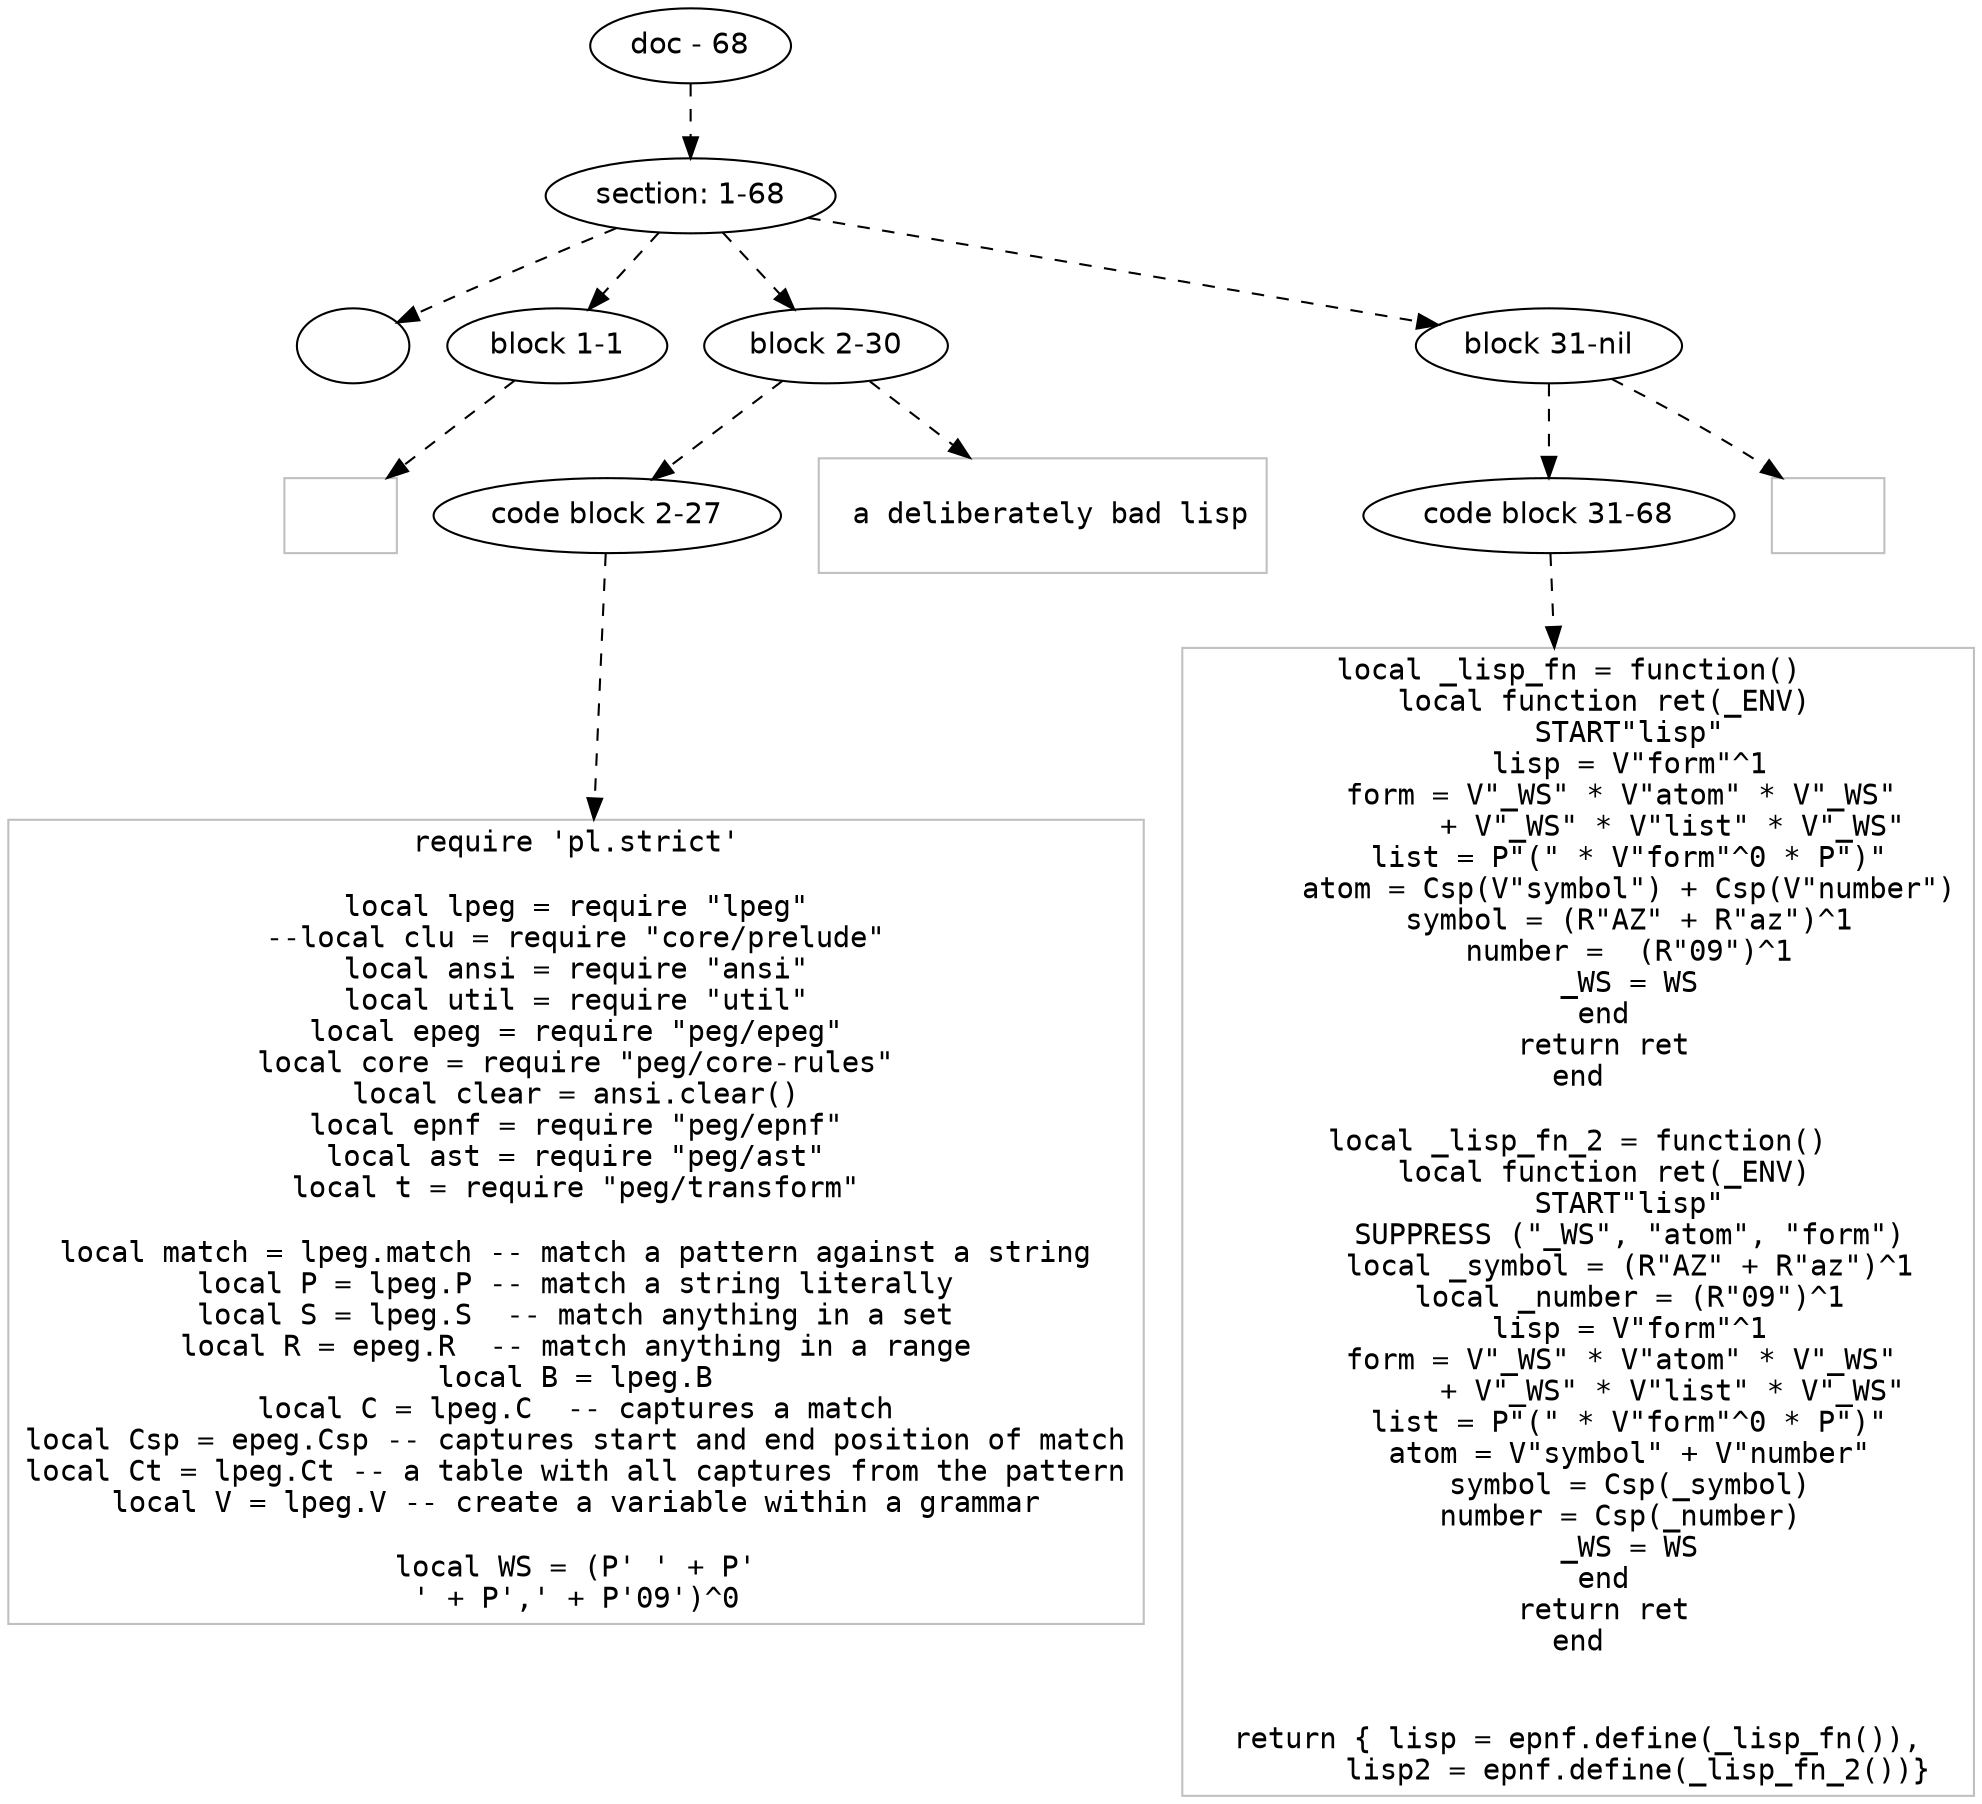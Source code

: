 digraph hierarchy {

node [fontname=Helvetica]
edge [style=dashed]

doc_0 [label="doc - 68"]

doc_0 -> { section_1}
{rank=same; section_1}

section_1 [label="section: 1-68"]

section_1 -> { header_2 block_3 block_4 block_5}
{rank=same; header_2 block_3 block_4 block_5}

header_2 [label=""]
block_3 [label="block 1-1"]
block_4 [label="block 2-30"]
block_5 [label="block 31-nil"]


block_3 -> leaf_6
leaf_6  [color=Gray,shape=rectangle,fontname=Inconsolata,label=""]block_4 -> { codeblock_7}
{rank=same; codeblock_7}

codeblock_7 [label="code block 2-27"]


codeblock_7 -> leaf_8
leaf_8  [color=Gray,shape=rectangle,fontname=Inconsolata,label="require 'pl.strict'

local lpeg = require \"lpeg\"
--local clu = require \"core/prelude\"
local ansi = require \"ansi\"
local util = require \"util\"
local epeg = require \"peg/epeg\"
local core = require \"peg/core-rules\"
local clear = ansi.clear()
local epnf = require \"peg/epnf\"
local ast = require \"peg/ast\"
local t = require \"peg/transform\"

local match = lpeg.match -- match a pattern against a string
local P = lpeg.P -- match a string literally
local S = lpeg.S  -- match anything in a set
local R = epeg.R  -- match anything in a range
local B = lpeg.B
local C = lpeg.C  -- captures a match
local Csp = epeg.Csp -- captures start and end position of match
local Ct = lpeg.Ct -- a table with all captures from the pattern
local V = lpeg.V -- create a variable within a grammar

local WS = (P' ' + P'\n' + P',' + P'\09')^0
"]
block_4 -> leaf_9
leaf_9  [color=Gray,shape=rectangle,fontname=Inconsolata,label="
 a deliberately bad lisp

"]block_5 -> { codeblock_10}
{rank=same; codeblock_10}

codeblock_10 [label="code block 31-68"]


codeblock_10 -> leaf_11
leaf_11  [color=Gray,shape=rectangle,fontname=Inconsolata,label="local _lisp_fn = function() 
   local function ret(_ENV)
      START\"lisp\"
      lisp = V\"form\"^1
      form = V\"_WS\" * V\"atom\" * V\"_WS\" 
           + V\"_WS\" * V\"list\" * V\"_WS\"
      list = P\"(\" * V\"form\"^0 * P\")\"
      atom = Csp(V\"symbol\") + Csp(V\"number\")
      symbol = (R\"AZ\" + R\"az\")^1
      number =  (R\"09\")^1
      _WS = WS
   end
   return ret
end

local _lisp_fn_2 = function()
   local function ret(_ENV)
      START\"lisp\"
      SUPPRESS (\"_WS\", \"atom\", \"form\")
      local _symbol = (R\"AZ\" + R\"az\")^1
      local _number = (R\"09\")^1
      lisp = V\"form\"^1
      form = V\"_WS\" * V\"atom\" * V\"_WS\" 
           + V\"_WS\" * V\"list\" * V\"_WS\"
      list = P\"(\" * V\"form\"^0 * P\")\"
      atom = V\"symbol\" + V\"number\"
      symbol = Csp(_symbol)
      number = Csp(_number) 
      _WS = WS
   end
   return ret
end


return { lisp = epnf.define(_lisp_fn()),
       lisp2 = epnf.define(_lisp_fn_2())}
"]
block_5 -> leaf_12
leaf_12  [color=Gray,shape=rectangle,fontname=Inconsolata,label="
"]
}

